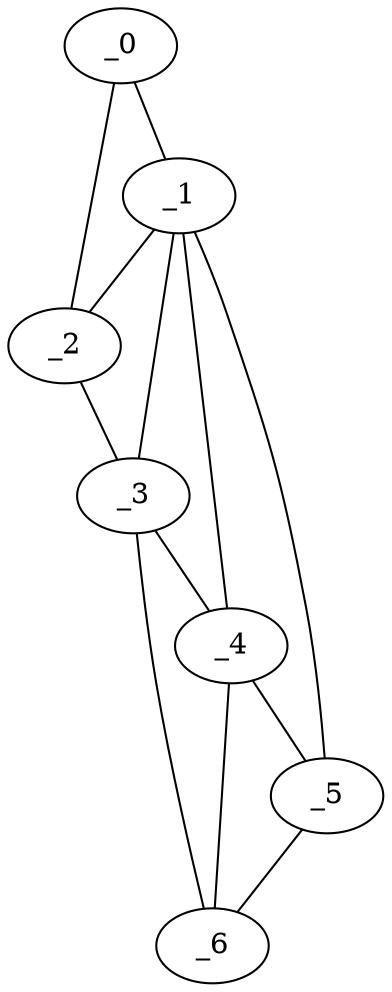 graph "obj25__255.gxl" {
	_0	 [x=4,
		y=25];
	_1	 [x=15,
		y=32];
	_0 -- _1	 [valence=1];
	_2	 [x=20,
		y=12];
	_0 -- _2	 [valence=1];
	_1 -- _2	 [valence=2];
	_3	 [x=111,
		y=13];
	_1 -- _3	 [valence=2];
	_4	 [x=116,
		y=31];
	_1 -- _4	 [valence=1];
	_5	 [x=123,
		y=33];
	_1 -- _5	 [valence=1];
	_2 -- _3	 [valence=1];
	_3 -- _4	 [valence=2];
	_6	 [x=125,
		y=24];
	_3 -- _6	 [valence=1];
	_4 -- _5	 [valence=1];
	_4 -- _6	 [valence=2];
	_5 -- _6	 [valence=1];
}
